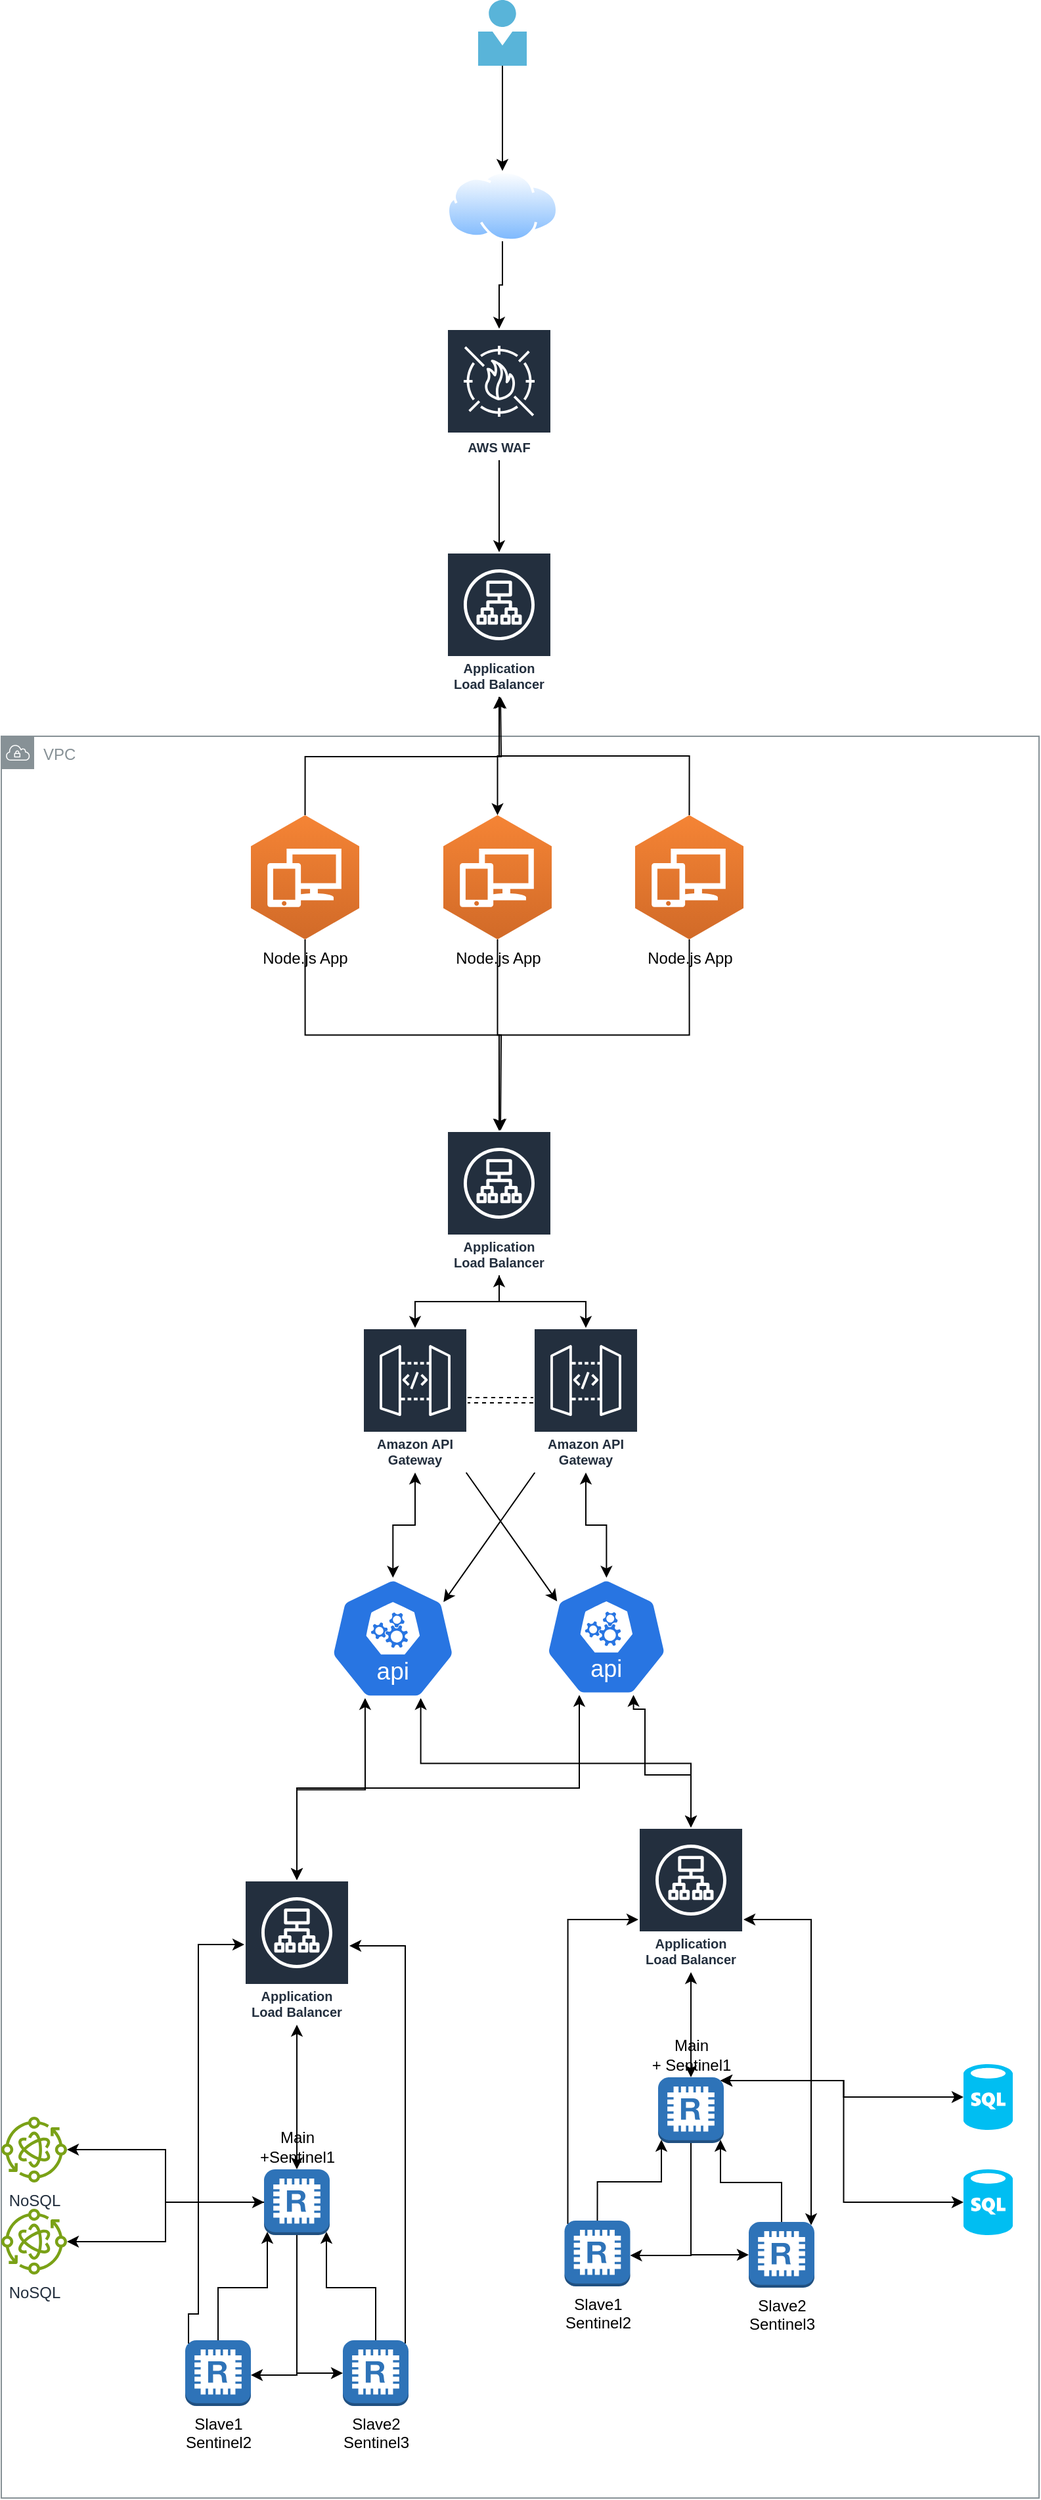 <mxfile version="24.2.5" type="github">
  <diagram name="Strona-1" id="_UXoUQaS0UHk-LAeFGFy">
    <mxGraphModel dx="1147" dy="1868" grid="1" gridSize="10" guides="1" tooltips="1" connect="1" arrows="1" fold="1" page="1" pageScale="1" pageWidth="827" pageHeight="1169" math="0" shadow="0">
      <root>
        <mxCell id="0" />
        <mxCell id="1" parent="0" />
        <mxCell id="2yrz2G1F0jeu0n3cKdtY-82" value="VPC" style="sketch=0;outlineConnect=0;gradientColor=none;html=1;whiteSpace=wrap;fontSize=12;fontStyle=0;shape=mxgraph.aws4.group;grIcon=mxgraph.aws4.group_vpc;strokeColor=#879196;fillColor=none;verticalAlign=top;align=left;spacingLeft=30;fontColor=#879196;dashed=0;" vertex="1" parent="1">
          <mxGeometry x="20" y="-10" width="790" height="1340" as="geometry" />
        </mxCell>
        <mxCell id="2yrz2G1F0jeu0n3cKdtY-1" value="" style="verticalLabelPosition=bottom;html=1;verticalAlign=top;align=center;strokeColor=none;fillColor=#00BEF2;shape=mxgraph.azure.sql_database;" vertex="1" parent="1">
          <mxGeometry x="752.5" y="1080" width="37.5" height="50" as="geometry" />
        </mxCell>
        <mxCell id="2yrz2G1F0jeu0n3cKdtY-2" value="" style="verticalLabelPosition=bottom;html=1;verticalAlign=top;align=center;strokeColor=none;fillColor=#00BEF2;shape=mxgraph.azure.sql_database;" vertex="1" parent="1">
          <mxGeometry x="752.5" y="1000" width="37.5" height="50" as="geometry" />
        </mxCell>
        <mxCell id="2yrz2G1F0jeu0n3cKdtY-3" value="NoSQL" style="sketch=0;outlineConnect=0;fontColor=#232F3E;gradientColor=none;fillColor=#7AA116;strokeColor=none;dashed=0;verticalLabelPosition=bottom;verticalAlign=top;align=center;html=1;fontSize=12;fontStyle=0;aspect=fixed;pointerEvents=1;shape=mxgraph.aws4.iot_greengrass_component_nucleus;" vertex="1" parent="1">
          <mxGeometry x="20" y="1110" width="50" height="50" as="geometry" />
        </mxCell>
        <mxCell id="2yrz2G1F0jeu0n3cKdtY-81" value="" style="edgeStyle=orthogonalEdgeStyle;rounded=0;orthogonalLoop=1;jettySize=auto;html=1;" edge="1" parent="1" source="2yrz2G1F0jeu0n3cKdtY-4" target="2yrz2G1F0jeu0n3cKdtY-79">
          <mxGeometry relative="1" as="geometry" />
        </mxCell>
        <mxCell id="2yrz2G1F0jeu0n3cKdtY-4" value="" style="image;sketch=0;aspect=fixed;html=1;points=[];align=center;fontSize=12;image=img/lib/mscae/Person.svg;" vertex="1" parent="1">
          <mxGeometry x="383" y="-570" width="37" height="50" as="geometry" />
        </mxCell>
        <mxCell id="2yrz2G1F0jeu0n3cKdtY-26" style="rounded=0;orthogonalLoop=1;jettySize=auto;html=1;exitX=0.9;exitY=0.2;exitDx=0;exitDy=0;exitPerimeter=0;strokeColor=default;startArrow=classic;startFill=1;endArrow=none;endFill=0;" edge="1" parent="1" source="2yrz2G1F0jeu0n3cKdtY-5" target="2yrz2G1F0jeu0n3cKdtY-12">
          <mxGeometry relative="1" as="geometry" />
        </mxCell>
        <mxCell id="2yrz2G1F0jeu0n3cKdtY-61" style="edgeStyle=orthogonalEdgeStyle;rounded=0;orthogonalLoop=1;jettySize=auto;html=1;exitX=0.28;exitY=0.99;exitDx=0;exitDy=0;exitPerimeter=0;startArrow=classic;startFill=1;" edge="1" parent="1" source="2yrz2G1F0jeu0n3cKdtY-5" target="2yrz2G1F0jeu0n3cKdtY-54">
          <mxGeometry relative="1" as="geometry" />
        </mxCell>
        <mxCell id="2yrz2G1F0jeu0n3cKdtY-63" style="edgeStyle=orthogonalEdgeStyle;rounded=0;orthogonalLoop=1;jettySize=auto;html=1;exitX=0.72;exitY=0.99;exitDx=0;exitDy=0;exitPerimeter=0;startArrow=classic;startFill=1;" edge="1" parent="1" source="2yrz2G1F0jeu0n3cKdtY-5" target="2yrz2G1F0jeu0n3cKdtY-46">
          <mxGeometry relative="1" as="geometry" />
        </mxCell>
        <mxCell id="2yrz2G1F0jeu0n3cKdtY-5" value="" style="aspect=fixed;sketch=0;html=1;dashed=0;whitespace=wrap;fillColor=#2875E2;strokeColor=#ffffff;points=[[0.005,0.63,0],[0.1,0.2,0],[0.9,0.2,0],[0.5,0,0],[0.995,0.63,0],[0.72,0.99,0],[0.5,1,0],[0.28,0.99,0]];shape=mxgraph.kubernetes.icon2;kubernetesLabel=1;prIcon=api;spacingBottom=0;spacingTop=70;" vertex="1" parent="1">
          <mxGeometry x="270" y="630" width="96.25" height="92.4" as="geometry" />
        </mxCell>
        <mxCell id="2yrz2G1F0jeu0n3cKdtY-23" value="" style="edgeStyle=orthogonalEdgeStyle;rounded=0;orthogonalLoop=1;jettySize=auto;html=1;shape=link;dashed=1;" edge="1" parent="1" source="2yrz2G1F0jeu0n3cKdtY-6" target="2yrz2G1F0jeu0n3cKdtY-12">
          <mxGeometry relative="1" as="geometry" />
        </mxCell>
        <mxCell id="2yrz2G1F0jeu0n3cKdtY-25" value="" style="edgeStyle=orthogonalEdgeStyle;rounded=0;orthogonalLoop=1;jettySize=auto;html=1;startArrow=classic;startFill=1;" edge="1" parent="1" source="2yrz2G1F0jeu0n3cKdtY-6" target="2yrz2G1F0jeu0n3cKdtY-5">
          <mxGeometry relative="1" as="geometry" />
        </mxCell>
        <mxCell id="2yrz2G1F0jeu0n3cKdtY-6" value="Amazon API Gateway" style="sketch=0;outlineConnect=0;fontColor=#232F3E;gradientColor=none;strokeColor=#ffffff;fillColor=#232F3E;dashed=0;verticalLabelPosition=middle;verticalAlign=bottom;align=center;html=1;whiteSpace=wrap;fontSize=10;fontStyle=1;spacing=3;shape=mxgraph.aws4.productIcon;prIcon=mxgraph.aws4.api_gateway;" vertex="1" parent="1">
          <mxGeometry x="295" y="440" width="80" height="110" as="geometry" />
        </mxCell>
        <mxCell id="2yrz2G1F0jeu0n3cKdtY-74" value="" style="edgeStyle=orthogonalEdgeStyle;rounded=0;orthogonalLoop=1;jettySize=auto;html=1;" edge="1" parent="1" source="2yrz2G1F0jeu0n3cKdtY-8" target="2yrz2G1F0jeu0n3cKdtY-70">
          <mxGeometry relative="1" as="geometry" />
        </mxCell>
        <mxCell id="2yrz2G1F0jeu0n3cKdtY-8" value="Application Load Balancer" style="sketch=0;outlineConnect=0;fontColor=#232F3E;gradientColor=none;strokeColor=#ffffff;fillColor=#232F3E;dashed=0;verticalLabelPosition=middle;verticalAlign=bottom;align=center;html=1;whiteSpace=wrap;fontSize=10;fontStyle=1;spacing=3;shape=mxgraph.aws4.productIcon;prIcon=mxgraph.aws4.application_load_balancer;" vertex="1" parent="1">
          <mxGeometry x="359" y="-150" width="80" height="110" as="geometry" />
        </mxCell>
        <mxCell id="2yrz2G1F0jeu0n3cKdtY-27" style="rounded=0;orthogonalLoop=1;jettySize=auto;html=1;exitX=0.1;exitY=0.2;exitDx=0;exitDy=0;exitPerimeter=0;startArrow=classic;startFill=1;endArrow=none;endFill=0;" edge="1" parent="1" source="2yrz2G1F0jeu0n3cKdtY-11" target="2yrz2G1F0jeu0n3cKdtY-6">
          <mxGeometry relative="1" as="geometry" />
        </mxCell>
        <mxCell id="2yrz2G1F0jeu0n3cKdtY-62" style="edgeStyle=orthogonalEdgeStyle;rounded=0;orthogonalLoop=1;jettySize=auto;html=1;exitX=0.72;exitY=0.99;exitDx=0;exitDy=0;exitPerimeter=0;startArrow=classic;startFill=1;" edge="1" parent="1" source="2yrz2G1F0jeu0n3cKdtY-11" target="2yrz2G1F0jeu0n3cKdtY-46">
          <mxGeometry relative="1" as="geometry">
            <Array as="points">
              <mxPoint x="501" y="730" />
              <mxPoint x="510" y="730" />
              <mxPoint x="510" y="780" />
              <mxPoint x="545" y="780" />
            </Array>
          </mxGeometry>
        </mxCell>
        <mxCell id="2yrz2G1F0jeu0n3cKdtY-64" style="edgeStyle=orthogonalEdgeStyle;rounded=0;orthogonalLoop=1;jettySize=auto;html=1;exitX=0.28;exitY=0.99;exitDx=0;exitDy=0;exitPerimeter=0;startArrow=classic;startFill=1;" edge="1" parent="1" source="2yrz2G1F0jeu0n3cKdtY-11" target="2yrz2G1F0jeu0n3cKdtY-54">
          <mxGeometry relative="1" as="geometry" />
        </mxCell>
        <mxCell id="2yrz2G1F0jeu0n3cKdtY-11" value="" style="aspect=fixed;sketch=0;html=1;dashed=0;whitespace=wrap;fillColor=#2875E2;strokeColor=#ffffff;points=[[0.005,0.63,0],[0.1,0.2,0],[0.9,0.2,0],[0.5,0,0],[0.995,0.63,0],[0.72,0.99,0],[0.5,1,0],[0.28,0.99,0]];shape=mxgraph.kubernetes.icon2;kubernetesLabel=1;prIcon=api;spacingBottom=0;spacingTop=70;" vertex="1" parent="1">
          <mxGeometry x="433.75" y="630" width="93.75" height="90" as="geometry" />
        </mxCell>
        <mxCell id="2yrz2G1F0jeu0n3cKdtY-24" value="" style="edgeStyle=orthogonalEdgeStyle;rounded=0;orthogonalLoop=1;jettySize=auto;html=1;startArrow=classic;startFill=1;" edge="1" parent="1" source="2yrz2G1F0jeu0n3cKdtY-12" target="2yrz2G1F0jeu0n3cKdtY-11">
          <mxGeometry relative="1" as="geometry" />
        </mxCell>
        <mxCell id="2yrz2G1F0jeu0n3cKdtY-30" value="" style="edgeStyle=orthogonalEdgeStyle;rounded=0;orthogonalLoop=1;jettySize=auto;html=1;startArrow=classic;startFill=1;endArrow=classic;endFill=1;" edge="1" parent="1" source="2yrz2G1F0jeu0n3cKdtY-12" target="2yrz2G1F0jeu0n3cKdtY-13">
          <mxGeometry relative="1" as="geometry" />
        </mxCell>
        <mxCell id="2yrz2G1F0jeu0n3cKdtY-12" value="Amazon API Gateway" style="sketch=0;outlineConnect=0;fontColor=#232F3E;gradientColor=none;strokeColor=#ffffff;fillColor=#232F3E;dashed=0;verticalLabelPosition=middle;verticalAlign=bottom;align=center;html=1;whiteSpace=wrap;fontSize=10;fontStyle=1;spacing=3;shape=mxgraph.aws4.productIcon;prIcon=mxgraph.aws4.api_gateway;" vertex="1" parent="1">
          <mxGeometry x="425" y="440" width="80" height="110" as="geometry" />
        </mxCell>
        <mxCell id="2yrz2G1F0jeu0n3cKdtY-28" value="" style="edgeStyle=orthogonalEdgeStyle;rounded=0;orthogonalLoop=1;jettySize=auto;html=1;" edge="1" parent="1" source="2yrz2G1F0jeu0n3cKdtY-13" target="2yrz2G1F0jeu0n3cKdtY-6">
          <mxGeometry relative="1" as="geometry" />
        </mxCell>
        <mxCell id="2yrz2G1F0jeu0n3cKdtY-13" value="Application Load Balancer" style="sketch=0;outlineConnect=0;fontColor=#232F3E;gradientColor=none;strokeColor=#ffffff;fillColor=#232F3E;dashed=0;verticalLabelPosition=middle;verticalAlign=bottom;align=center;html=1;whiteSpace=wrap;fontSize=10;fontStyle=1;spacing=3;shape=mxgraph.aws4.productIcon;prIcon=mxgraph.aws4.application_load_balancer;" vertex="1" parent="1">
          <mxGeometry x="359" y="290" width="80" height="110" as="geometry" />
        </mxCell>
        <mxCell id="2yrz2G1F0jeu0n3cKdtY-72" style="edgeStyle=orthogonalEdgeStyle;rounded=0;orthogonalLoop=1;jettySize=auto;html=1;exitX=0.5;exitY=1;exitDx=0;exitDy=0;exitPerimeter=0;" edge="1" parent="1" source="2yrz2G1F0jeu0n3cKdtY-14" target="2yrz2G1F0jeu0n3cKdtY-13">
          <mxGeometry relative="1" as="geometry" />
        </mxCell>
        <mxCell id="2yrz2G1F0jeu0n3cKdtY-75" style="edgeStyle=orthogonalEdgeStyle;rounded=0;orthogonalLoop=1;jettySize=auto;html=1;exitX=0.5;exitY=0;exitDx=0;exitDy=0;exitPerimeter=0;" edge="1" parent="1" source="2yrz2G1F0jeu0n3cKdtY-14" target="2yrz2G1F0jeu0n3cKdtY-8">
          <mxGeometry relative="1" as="geometry" />
        </mxCell>
        <mxCell id="2yrz2G1F0jeu0n3cKdtY-14" value="Node.js App" style="outlineConnect=0;dashed=0;verticalLabelPosition=bottom;verticalAlign=top;align=center;html=1;shape=mxgraph.aws3.workspaces;fillColor=#D16A28;gradientColor=#F58435;gradientDirection=north;" vertex="1" parent="1">
          <mxGeometry x="502.5" y="50" width="82.5" height="94.5" as="geometry" />
        </mxCell>
        <mxCell id="2yrz2G1F0jeu0n3cKdtY-73" style="edgeStyle=orthogonalEdgeStyle;rounded=0;orthogonalLoop=1;jettySize=auto;html=1;exitX=0.5;exitY=1;exitDx=0;exitDy=0;exitPerimeter=0;" edge="1" parent="1" source="2yrz2G1F0jeu0n3cKdtY-15">
          <mxGeometry relative="1" as="geometry">
            <mxPoint x="400" y="290" as="targetPoint" />
          </mxGeometry>
        </mxCell>
        <mxCell id="2yrz2G1F0jeu0n3cKdtY-76" style="edgeStyle=orthogonalEdgeStyle;rounded=0;orthogonalLoop=1;jettySize=auto;html=1;exitX=0.5;exitY=0;exitDx=0;exitDy=0;exitPerimeter=0;" edge="1" parent="1" source="2yrz2G1F0jeu0n3cKdtY-15">
          <mxGeometry relative="1" as="geometry">
            <mxPoint x="400" y="-40" as="targetPoint" />
          </mxGeometry>
        </mxCell>
        <mxCell id="2yrz2G1F0jeu0n3cKdtY-15" value="Node.js App" style="outlineConnect=0;dashed=0;verticalLabelPosition=bottom;verticalAlign=top;align=center;html=1;shape=mxgraph.aws3.workspaces;fillColor=#D16A28;gradientColor=#F58435;gradientDirection=north;" vertex="1" parent="1">
          <mxGeometry x="210" y="50" width="82.5" height="94.5" as="geometry" />
        </mxCell>
        <mxCell id="2yrz2G1F0jeu0n3cKdtY-18" value="Main&lt;div&gt;+ Sentinel1&lt;/div&gt;" style="outlineConnect=0;dashed=0;verticalLabelPosition=top;verticalAlign=bottom;align=center;html=1;shape=mxgraph.aws3.redis;fillColor=#2E73B8;gradientColor=none;labelPosition=center;" vertex="1" parent="1">
          <mxGeometry x="520" y="1010" width="50" height="50" as="geometry" />
        </mxCell>
        <mxCell id="2yrz2G1F0jeu0n3cKdtY-33" value="" style="edgeStyle=orthogonalEdgeStyle;rounded=0;orthogonalLoop=1;jettySize=auto;html=1;" edge="1" parent="1" source="2yrz2G1F0jeu0n3cKdtY-20" target="2yrz2G1F0jeu0n3cKdtY-31">
          <mxGeometry relative="1" as="geometry" />
        </mxCell>
        <mxCell id="2yrz2G1F0jeu0n3cKdtY-34" style="edgeStyle=orthogonalEdgeStyle;rounded=0;orthogonalLoop=1;jettySize=auto;html=1;exitX=0;exitY=0.5;exitDx=0;exitDy=0;exitPerimeter=0;startArrow=classic;startFill=1;" edge="1" parent="1" source="2yrz2G1F0jeu0n3cKdtY-20" target="2yrz2G1F0jeu0n3cKdtY-3">
          <mxGeometry relative="1" as="geometry" />
        </mxCell>
        <mxCell id="2yrz2G1F0jeu0n3cKdtY-20" value="Main&lt;div&gt;+Sentinel1&lt;/div&gt;" style="outlineConnect=0;dashed=0;verticalLabelPosition=top;verticalAlign=bottom;align=center;html=1;shape=mxgraph.aws3.redis;fillColor=#2E73B8;gradientColor=none;labelPosition=center;" vertex="1" parent="1">
          <mxGeometry x="220" y="1080" width="50" height="50" as="geometry" />
        </mxCell>
        <mxCell id="2yrz2G1F0jeu0n3cKdtY-21" style="edgeStyle=orthogonalEdgeStyle;rounded=0;orthogonalLoop=1;jettySize=auto;html=1;exitX=0.95;exitY=0.05;exitDx=0;exitDy=0;exitPerimeter=0;entryX=0;entryY=0.5;entryDx=0;entryDy=0;entryPerimeter=0;startArrow=classic;startFill=1;" edge="1" parent="1" source="2yrz2G1F0jeu0n3cKdtY-18" target="2yrz2G1F0jeu0n3cKdtY-1">
          <mxGeometry relative="1" as="geometry" />
        </mxCell>
        <mxCell id="2yrz2G1F0jeu0n3cKdtY-22" style="edgeStyle=orthogonalEdgeStyle;rounded=0;orthogonalLoop=1;jettySize=auto;html=1;exitX=0.95;exitY=0.05;exitDx=0;exitDy=0;exitPerimeter=0;entryX=0;entryY=0.5;entryDx=0;entryDy=0;entryPerimeter=0;startArrow=classic;startFill=1;" edge="1" parent="1" source="2yrz2G1F0jeu0n3cKdtY-18" target="2yrz2G1F0jeu0n3cKdtY-2">
          <mxGeometry relative="1" as="geometry" />
        </mxCell>
        <mxCell id="2yrz2G1F0jeu0n3cKdtY-31" value="NoSQL" style="sketch=0;outlineConnect=0;fontColor=#232F3E;gradientColor=none;fillColor=#7AA116;strokeColor=none;dashed=0;verticalLabelPosition=bottom;verticalAlign=top;align=center;html=1;fontSize=12;fontStyle=0;aspect=fixed;pointerEvents=1;shape=mxgraph.aws4.iot_greengrass_component_nucleus;" vertex="1" parent="1">
          <mxGeometry x="20" y="1040" width="50" height="50" as="geometry" />
        </mxCell>
        <mxCell id="2yrz2G1F0jeu0n3cKdtY-57" style="edgeStyle=orthogonalEdgeStyle;rounded=0;orthogonalLoop=1;jettySize=auto;html=1;exitX=0.95;exitY=0.05;exitDx=0;exitDy=0;exitPerimeter=0;startArrow=classic;startFill=1;" edge="1" parent="1" source="2yrz2G1F0jeu0n3cKdtY-40" target="2yrz2G1F0jeu0n3cKdtY-46">
          <mxGeometry relative="1" as="geometry">
            <mxPoint x="610" y="890" as="targetPoint" />
            <Array as="points">
              <mxPoint x="637" y="890" />
            </Array>
          </mxGeometry>
        </mxCell>
        <mxCell id="2yrz2G1F0jeu0n3cKdtY-40" value="Slave2&lt;div&gt;Sentinel3&lt;/div&gt;" style="outlineConnect=0;dashed=0;verticalLabelPosition=bottom;verticalAlign=top;align=center;html=1;shape=mxgraph.aws3.redis;fillColor=#2E73B8;gradientColor=none;" vertex="1" parent="1">
          <mxGeometry x="589" y="1120" width="50" height="50" as="geometry" />
        </mxCell>
        <mxCell id="2yrz2G1F0jeu0n3cKdtY-58" style="edgeStyle=orthogonalEdgeStyle;rounded=0;orthogonalLoop=1;jettySize=auto;html=1;exitX=0.05;exitY=0.05;exitDx=0;exitDy=0;exitPerimeter=0;" edge="1" parent="1" source="2yrz2G1F0jeu0n3cKdtY-41" target="2yrz2G1F0jeu0n3cKdtY-46">
          <mxGeometry relative="1" as="geometry">
            <mxPoint x="490" y="880" as="targetPoint" />
            <Array as="points">
              <mxPoint x="451" y="890" />
            </Array>
          </mxGeometry>
        </mxCell>
        <mxCell id="2yrz2G1F0jeu0n3cKdtY-41" value="Slave1&lt;div&gt;Sentinel2&lt;/div&gt;" style="outlineConnect=0;dashed=0;verticalLabelPosition=bottom;verticalAlign=top;align=center;html=1;shape=mxgraph.aws3.redis;fillColor=#2E73B8;gradientColor=none;" vertex="1" parent="1">
          <mxGeometry x="448.75" y="1119" width="50" height="50" as="geometry" />
        </mxCell>
        <mxCell id="2yrz2G1F0jeu0n3cKdtY-42" style="edgeStyle=orthogonalEdgeStyle;rounded=0;orthogonalLoop=1;jettySize=auto;html=1;exitX=0.5;exitY=1;exitDx=0;exitDy=0;exitPerimeter=0;entryX=1;entryY=0.53;entryDx=0;entryDy=0;entryPerimeter=0;" edge="1" parent="1" source="2yrz2G1F0jeu0n3cKdtY-18" target="2yrz2G1F0jeu0n3cKdtY-41">
          <mxGeometry relative="1" as="geometry" />
        </mxCell>
        <mxCell id="2yrz2G1F0jeu0n3cKdtY-43" style="edgeStyle=orthogonalEdgeStyle;rounded=0;orthogonalLoop=1;jettySize=auto;html=1;exitX=0.5;exitY=1;exitDx=0;exitDy=0;exitPerimeter=0;entryX=0;entryY=0.5;entryDx=0;entryDy=0;entryPerimeter=0;" edge="1" parent="1" source="2yrz2G1F0jeu0n3cKdtY-18" target="2yrz2G1F0jeu0n3cKdtY-40">
          <mxGeometry relative="1" as="geometry" />
        </mxCell>
        <mxCell id="2yrz2G1F0jeu0n3cKdtY-44" style="edgeStyle=orthogonalEdgeStyle;rounded=0;orthogonalLoop=1;jettySize=auto;html=1;exitX=0.5;exitY=0;exitDx=0;exitDy=0;exitPerimeter=0;entryX=0.05;entryY=0.95;entryDx=0;entryDy=0;entryPerimeter=0;" edge="1" parent="1" source="2yrz2G1F0jeu0n3cKdtY-41" target="2yrz2G1F0jeu0n3cKdtY-18">
          <mxGeometry relative="1" as="geometry" />
        </mxCell>
        <mxCell id="2yrz2G1F0jeu0n3cKdtY-45" style="edgeStyle=orthogonalEdgeStyle;rounded=0;orthogonalLoop=1;jettySize=auto;html=1;exitX=0.5;exitY=0;exitDx=0;exitDy=0;exitPerimeter=0;entryX=0.95;entryY=0.95;entryDx=0;entryDy=0;entryPerimeter=0;" edge="1" parent="1" source="2yrz2G1F0jeu0n3cKdtY-40" target="2yrz2G1F0jeu0n3cKdtY-18">
          <mxGeometry relative="1" as="geometry" />
        </mxCell>
        <mxCell id="2yrz2G1F0jeu0n3cKdtY-56" value="" style="edgeStyle=orthogonalEdgeStyle;rounded=0;orthogonalLoop=1;jettySize=auto;html=1;startArrow=classic;startFill=1;" edge="1" parent="1" source="2yrz2G1F0jeu0n3cKdtY-46" target="2yrz2G1F0jeu0n3cKdtY-18">
          <mxGeometry relative="1" as="geometry" />
        </mxCell>
        <mxCell id="2yrz2G1F0jeu0n3cKdtY-46" value="Application Load Balancer" style="sketch=0;outlineConnect=0;fontColor=#232F3E;gradientColor=none;strokeColor=#ffffff;fillColor=#232F3E;dashed=0;verticalLabelPosition=middle;verticalAlign=bottom;align=center;html=1;whiteSpace=wrap;fontSize=10;fontStyle=1;spacing=3;shape=mxgraph.aws4.productIcon;prIcon=mxgraph.aws4.application_load_balancer;" vertex="1" parent="1">
          <mxGeometry x="505" y="820" width="80" height="110" as="geometry" />
        </mxCell>
        <mxCell id="2yrz2G1F0jeu0n3cKdtY-60" style="edgeStyle=orthogonalEdgeStyle;rounded=0;orthogonalLoop=1;jettySize=auto;html=1;exitX=0.95;exitY=0.05;exitDx=0;exitDy=0;exitPerimeter=0;" edge="1" parent="1" source="2yrz2G1F0jeu0n3cKdtY-47" target="2yrz2G1F0jeu0n3cKdtY-54">
          <mxGeometry relative="1" as="geometry">
            <mxPoint x="290" y="910" as="targetPoint" />
            <Array as="points">
              <mxPoint x="327" y="910" />
            </Array>
          </mxGeometry>
        </mxCell>
        <mxCell id="2yrz2G1F0jeu0n3cKdtY-47" value="Slave2&lt;div&gt;Sentinel3&lt;/div&gt;" style="outlineConnect=0;dashed=0;verticalLabelPosition=bottom;verticalAlign=top;align=center;html=1;shape=mxgraph.aws3.redis;fillColor=#2E73B8;gradientColor=none;" vertex="1" parent="1">
          <mxGeometry x="280" y="1210" width="50" height="50" as="geometry" />
        </mxCell>
        <mxCell id="2yrz2G1F0jeu0n3cKdtY-48" value="Slave1&lt;div&gt;Sentinel2&lt;/div&gt;" style="outlineConnect=0;dashed=0;verticalLabelPosition=bottom;verticalAlign=top;align=center;html=1;shape=mxgraph.aws3.redis;fillColor=#2E73B8;gradientColor=none;" vertex="1" parent="1">
          <mxGeometry x="160" y="1210" width="50" height="50" as="geometry" />
        </mxCell>
        <mxCell id="2yrz2G1F0jeu0n3cKdtY-49" style="edgeStyle=orthogonalEdgeStyle;rounded=0;orthogonalLoop=1;jettySize=auto;html=1;exitX=0.5;exitY=1;exitDx=0;exitDy=0;exitPerimeter=0;entryX=1;entryY=0.53;entryDx=0;entryDy=0;entryPerimeter=0;" edge="1" parent="1" source="2yrz2G1F0jeu0n3cKdtY-20" target="2yrz2G1F0jeu0n3cKdtY-48">
          <mxGeometry relative="1" as="geometry" />
        </mxCell>
        <mxCell id="2yrz2G1F0jeu0n3cKdtY-50" style="edgeStyle=orthogonalEdgeStyle;rounded=0;orthogonalLoop=1;jettySize=auto;html=1;exitX=0.5;exitY=1;exitDx=0;exitDy=0;exitPerimeter=0;entryX=0;entryY=0.5;entryDx=0;entryDy=0;entryPerimeter=0;" edge="1" parent="1" source="2yrz2G1F0jeu0n3cKdtY-20" target="2yrz2G1F0jeu0n3cKdtY-47">
          <mxGeometry relative="1" as="geometry" />
        </mxCell>
        <mxCell id="2yrz2G1F0jeu0n3cKdtY-51" style="edgeStyle=orthogonalEdgeStyle;rounded=0;orthogonalLoop=1;jettySize=auto;html=1;exitX=0.5;exitY=0;exitDx=0;exitDy=0;exitPerimeter=0;entryX=0.95;entryY=0.95;entryDx=0;entryDy=0;entryPerimeter=0;" edge="1" parent="1" source="2yrz2G1F0jeu0n3cKdtY-47" target="2yrz2G1F0jeu0n3cKdtY-20">
          <mxGeometry relative="1" as="geometry" />
        </mxCell>
        <mxCell id="2yrz2G1F0jeu0n3cKdtY-52" style="edgeStyle=orthogonalEdgeStyle;rounded=0;orthogonalLoop=1;jettySize=auto;html=1;exitX=0.5;exitY=0;exitDx=0;exitDy=0;exitPerimeter=0;entryX=0.05;entryY=0.95;entryDx=0;entryDy=0;entryPerimeter=0;" edge="1" parent="1" source="2yrz2G1F0jeu0n3cKdtY-48" target="2yrz2G1F0jeu0n3cKdtY-20">
          <mxGeometry relative="1" as="geometry" />
        </mxCell>
        <mxCell id="2yrz2G1F0jeu0n3cKdtY-55" value="" style="edgeStyle=orthogonalEdgeStyle;rounded=0;orthogonalLoop=1;jettySize=auto;html=1;startArrow=classic;startFill=1;" edge="1" parent="1" source="2yrz2G1F0jeu0n3cKdtY-54" target="2yrz2G1F0jeu0n3cKdtY-20">
          <mxGeometry relative="1" as="geometry" />
        </mxCell>
        <mxCell id="2yrz2G1F0jeu0n3cKdtY-54" value="Application Load Balancer" style="sketch=0;outlineConnect=0;fontColor=#232F3E;gradientColor=none;strokeColor=#ffffff;fillColor=#232F3E;dashed=0;verticalLabelPosition=middle;verticalAlign=bottom;align=center;html=1;whiteSpace=wrap;fontSize=10;fontStyle=1;spacing=3;shape=mxgraph.aws4.productIcon;prIcon=mxgraph.aws4.application_load_balancer;" vertex="1" parent="1">
          <mxGeometry x="205" y="860" width="80" height="110" as="geometry" />
        </mxCell>
        <mxCell id="2yrz2G1F0jeu0n3cKdtY-59" style="edgeStyle=orthogonalEdgeStyle;rounded=0;orthogonalLoop=1;jettySize=auto;html=1;exitX=0.05;exitY=0.05;exitDx=0;exitDy=0;exitPerimeter=0;" edge="1" parent="1" source="2yrz2G1F0jeu0n3cKdtY-48">
          <mxGeometry relative="1" as="geometry">
            <mxPoint x="205" y="909" as="targetPoint" />
            <mxPoint x="160" y="1190" as="sourcePoint" />
            <Array as="points">
              <mxPoint x="163" y="1190" />
              <mxPoint x="170" y="1190" />
              <mxPoint x="170" y="909" />
            </Array>
          </mxGeometry>
        </mxCell>
        <mxCell id="2yrz2G1F0jeu0n3cKdtY-71" value="" style="edgeStyle=orthogonalEdgeStyle;rounded=0;orthogonalLoop=1;jettySize=auto;html=1;" edge="1" parent="1" source="2yrz2G1F0jeu0n3cKdtY-70" target="2yrz2G1F0jeu0n3cKdtY-13">
          <mxGeometry relative="1" as="geometry" />
        </mxCell>
        <mxCell id="2yrz2G1F0jeu0n3cKdtY-70" value="Node.js App" style="outlineConnect=0;dashed=0;verticalLabelPosition=bottom;verticalAlign=top;align=center;html=1;shape=mxgraph.aws3.workspaces;fillColor=#D16A28;gradientColor=#F58435;gradientDirection=north;" vertex="1" parent="1">
          <mxGeometry x="356.5" y="50" width="82.5" height="94.5" as="geometry" />
        </mxCell>
        <mxCell id="2yrz2G1F0jeu0n3cKdtY-78" value="" style="edgeStyle=orthogonalEdgeStyle;rounded=0;orthogonalLoop=1;jettySize=auto;html=1;" edge="1" parent="1" source="2yrz2G1F0jeu0n3cKdtY-77" target="2yrz2G1F0jeu0n3cKdtY-8">
          <mxGeometry relative="1" as="geometry" />
        </mxCell>
        <mxCell id="2yrz2G1F0jeu0n3cKdtY-77" value="AWS WAF" style="sketch=0;outlineConnect=0;fontColor=#232F3E;gradientColor=none;strokeColor=#ffffff;fillColor=#232F3E;dashed=0;verticalLabelPosition=middle;verticalAlign=bottom;align=center;html=1;whiteSpace=wrap;fontSize=10;fontStyle=1;spacing=3;shape=mxgraph.aws4.productIcon;prIcon=mxgraph.aws4.waf;" vertex="1" parent="1">
          <mxGeometry x="359" y="-320" width="80" height="100" as="geometry" />
        </mxCell>
        <mxCell id="2yrz2G1F0jeu0n3cKdtY-80" value="" style="edgeStyle=orthogonalEdgeStyle;rounded=0;orthogonalLoop=1;jettySize=auto;html=1;" edge="1" parent="1" source="2yrz2G1F0jeu0n3cKdtY-79" target="2yrz2G1F0jeu0n3cKdtY-77">
          <mxGeometry relative="1" as="geometry" />
        </mxCell>
        <mxCell id="2yrz2G1F0jeu0n3cKdtY-79" value="" style="image;aspect=fixed;perimeter=ellipsePerimeter;html=1;align=center;shadow=0;dashed=0;spacingTop=3;image=img/lib/active_directory/internet_cloud.svg;" vertex="1" parent="1">
          <mxGeometry x="359" y="-440" width="85" height="53.55" as="geometry" />
        </mxCell>
      </root>
    </mxGraphModel>
  </diagram>
</mxfile>

